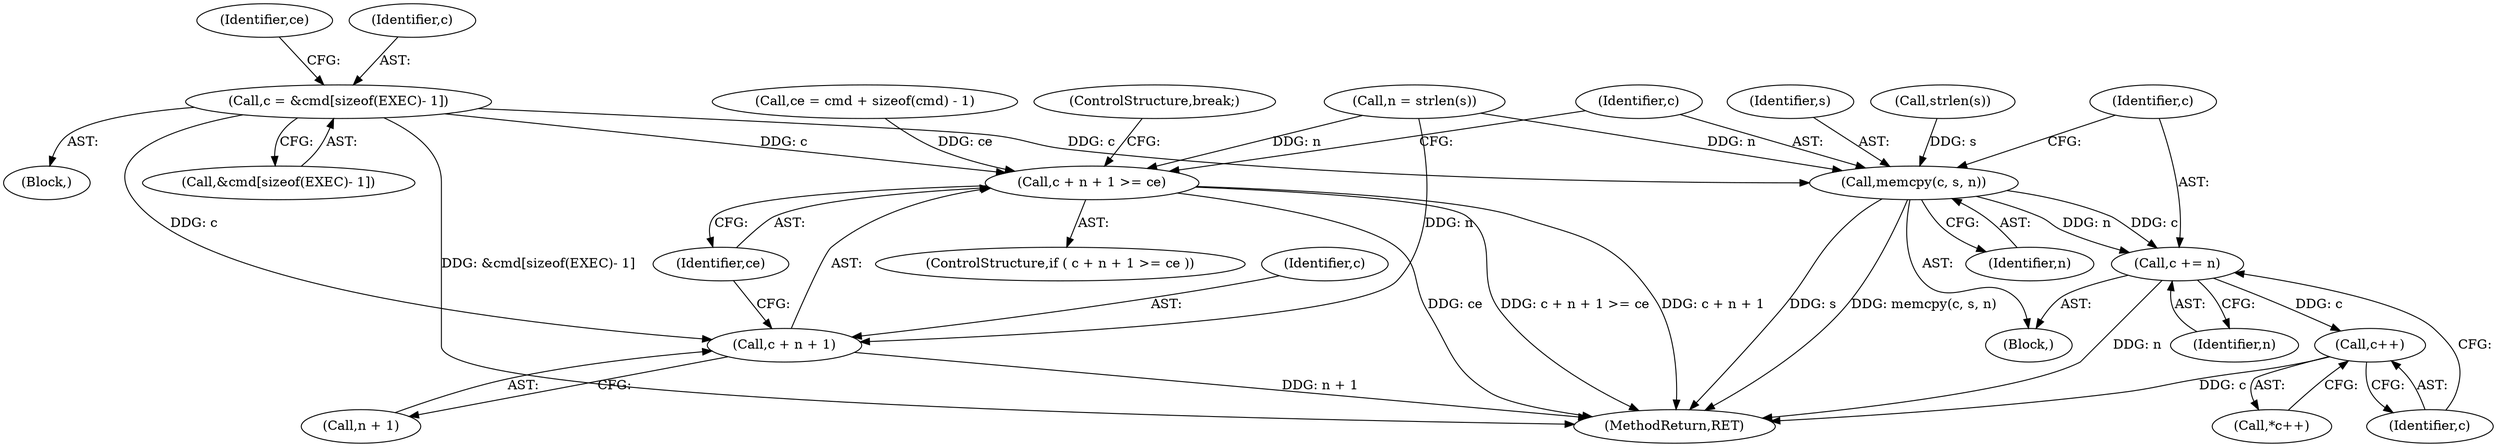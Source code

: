 digraph "0_picocom_1ebc60b20fbe9a02436d5cbbf8951714e749ddb1_0@API" {
"1000255" [label="(Call,c = &cmd[sizeof(EXEC)- 1])"];
"1000281" [label="(Call,c + n + 1 >= ce)"];
"1000282" [label="(Call,c + n + 1)"];
"1000289" [label="(Call,memcpy(c, s, n))"];
"1000293" [label="(Call,c += n)"];
"1000298" [label="(Call,c++)"];
"1000283" [label="(Identifier,c)"];
"1000276" [label="(Call,n = strlen(s))"];
"1000294" [label="(Identifier,c)"];
"1000282" [label="(Call,c + n + 1)"];
"1000281" [label="(Call,c + n + 1 >= ce)"];
"1000290" [label="(Identifier,c)"];
"1000255" [label="(Call,c = &cmd[sizeof(EXEC)- 1])"];
"1000292" [label="(Identifier,n)"];
"1000291" [label="(Identifier,s)"];
"1000299" [label="(Identifier,c)"];
"1000298" [label="(Call,c++)"];
"1000265" [label="(Identifier,ce)"];
"1000284" [label="(Call,n + 1)"];
"1000280" [label="(ControlStructure,if ( c + n + 1 >= ce ))"];
"1000264" [label="(Call,ce = cmd + sizeof(cmd) - 1)"];
"1000256" [label="(Identifier,c)"];
"1000275" [label="(Block,)"];
"1000246" [label="(Block,)"];
"1000297" [label="(Call,*c++)"];
"1000257" [label="(Call,&cmd[sizeof(EXEC)- 1])"];
"1000331" [label="(MethodReturn,RET)"];
"1000287" [label="(Identifier,ce)"];
"1000293" [label="(Call,c += n)"];
"1000295" [label="(Identifier,n)"];
"1000278" [label="(Call,strlen(s))"];
"1000288" [label="(ControlStructure,break;)"];
"1000289" [label="(Call,memcpy(c, s, n))"];
"1000255" -> "1000246"  [label="AST: "];
"1000255" -> "1000257"  [label="CFG: "];
"1000256" -> "1000255"  [label="AST: "];
"1000257" -> "1000255"  [label="AST: "];
"1000265" -> "1000255"  [label="CFG: "];
"1000255" -> "1000331"  [label="DDG: &cmd[sizeof(EXEC)- 1]"];
"1000255" -> "1000281"  [label="DDG: c"];
"1000255" -> "1000282"  [label="DDG: c"];
"1000255" -> "1000289"  [label="DDG: c"];
"1000281" -> "1000280"  [label="AST: "];
"1000281" -> "1000287"  [label="CFG: "];
"1000282" -> "1000281"  [label="AST: "];
"1000287" -> "1000281"  [label="AST: "];
"1000288" -> "1000281"  [label="CFG: "];
"1000290" -> "1000281"  [label="CFG: "];
"1000281" -> "1000331"  [label="DDG: c + n + 1"];
"1000281" -> "1000331"  [label="DDG: ce"];
"1000281" -> "1000331"  [label="DDG: c + n + 1 >= ce"];
"1000276" -> "1000281"  [label="DDG: n"];
"1000264" -> "1000281"  [label="DDG: ce"];
"1000282" -> "1000284"  [label="CFG: "];
"1000283" -> "1000282"  [label="AST: "];
"1000284" -> "1000282"  [label="AST: "];
"1000287" -> "1000282"  [label="CFG: "];
"1000282" -> "1000331"  [label="DDG: n + 1"];
"1000276" -> "1000282"  [label="DDG: n"];
"1000289" -> "1000275"  [label="AST: "];
"1000289" -> "1000292"  [label="CFG: "];
"1000290" -> "1000289"  [label="AST: "];
"1000291" -> "1000289"  [label="AST: "];
"1000292" -> "1000289"  [label="AST: "];
"1000294" -> "1000289"  [label="CFG: "];
"1000289" -> "1000331"  [label="DDG: s"];
"1000289" -> "1000331"  [label="DDG: memcpy(c, s, n)"];
"1000278" -> "1000289"  [label="DDG: s"];
"1000276" -> "1000289"  [label="DDG: n"];
"1000289" -> "1000293"  [label="DDG: n"];
"1000289" -> "1000293"  [label="DDG: c"];
"1000293" -> "1000275"  [label="AST: "];
"1000293" -> "1000295"  [label="CFG: "];
"1000294" -> "1000293"  [label="AST: "];
"1000295" -> "1000293"  [label="AST: "];
"1000299" -> "1000293"  [label="CFG: "];
"1000293" -> "1000331"  [label="DDG: n"];
"1000293" -> "1000298"  [label="DDG: c"];
"1000298" -> "1000297"  [label="AST: "];
"1000298" -> "1000299"  [label="CFG: "];
"1000299" -> "1000298"  [label="AST: "];
"1000297" -> "1000298"  [label="CFG: "];
"1000298" -> "1000331"  [label="DDG: c"];
}
